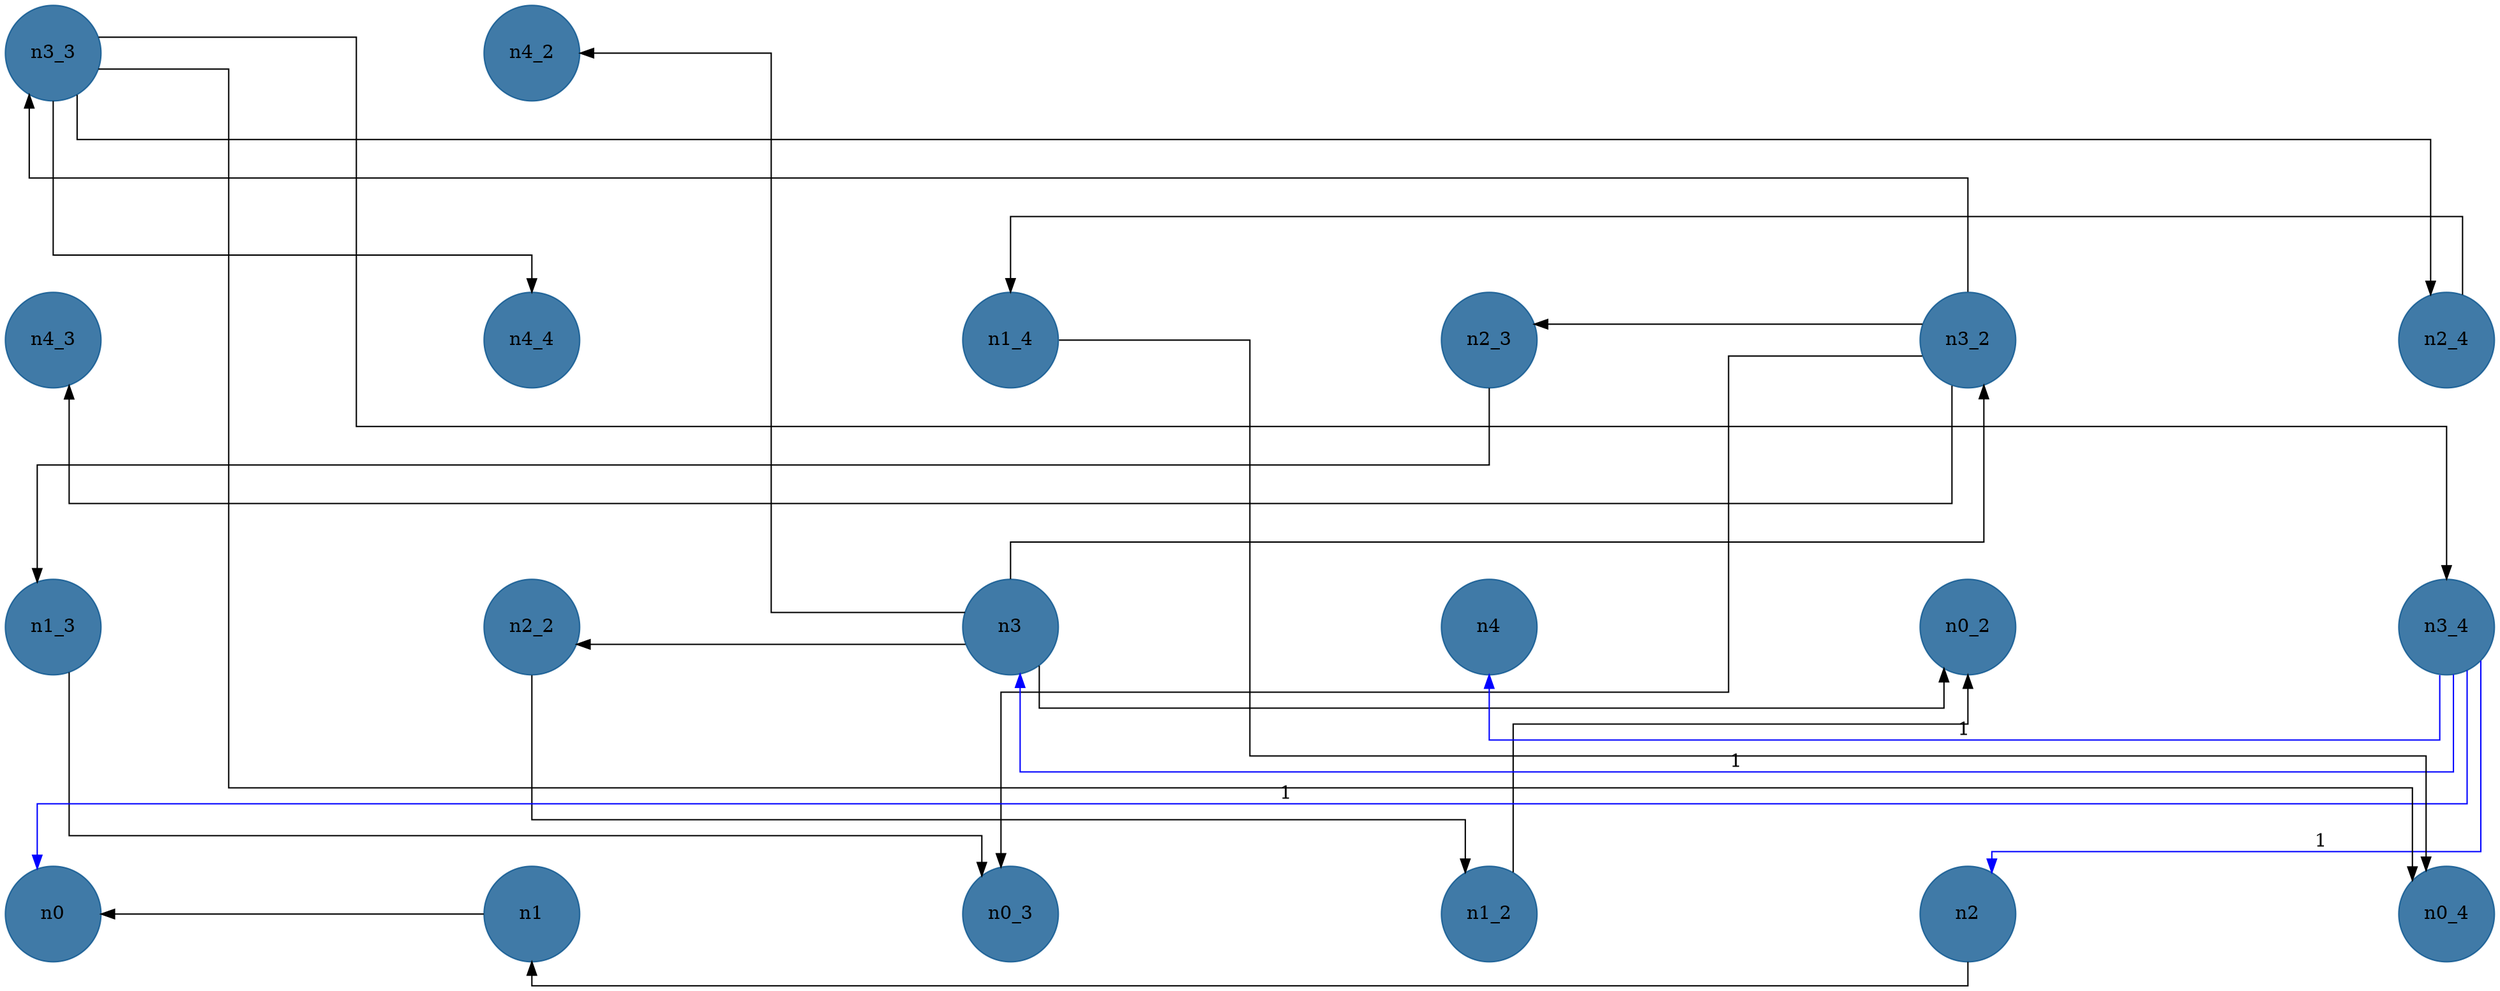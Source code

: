 //do not use DOT to generate pdf use NEATO or FDP
digraph{
layout="neato";
splines="ortho";
n0[shape="ellipse", style="filled", color="#004E8ABF", pos="0,0!", height="1", width="1"];
n1[shape="ellipse", style="filled", color="#004E8ABF", pos="5,0!", height="1", width="1"];
n1 -> n0;
n0_3[shape="ellipse", style="filled", color="#004E8ABF", pos="10,0!", height="1", width="1"];
n1_2[shape="ellipse", style="filled", color="#004E8ABF", pos="15,0!", height="1", width="1"];
n1_2 -> n0_2;
n2[shape="ellipse", style="filled", color="#004E8ABF", pos="20,0!", height="1", width="1"];
n2 -> n1;
n0_4[shape="ellipse", style="filled", color="#004E8ABF", pos="25,0!", height="1", width="1"];
n1_3[shape="ellipse", style="filled", color="#004E8ABF", pos="0,3!", height="1", width="1"];
n1_3 -> n0_3;
n2_2[shape="ellipse", style="filled", color="#004E8ABF", pos="5,3!", height="1", width="1"];
n2_2 -> n1_2;
n3[shape="ellipse", style="filled", color="#004E8ABF", pos="10,3!", height="1", width="1"];
n3 -> n3_2;
n3 -> n4_2;
n3 -> n2_2;
n3 -> n0_2;
n4[shape="ellipse", style="filled", color="#004E8ABF", pos="15,3!", height="1", width="1"];
n0_2[shape="ellipse", style="filled", color="#004E8ABF", pos="20,3!", height="1", width="1"];
n3_4[shape="ellipse", style="filled", color="#004E8ABF", pos="25,3!", height="1", width="1"];
n3_4 -> n0[constraint=false,color=blue,label="1"];
n3_4 -> n2[constraint=false,color=blue,label="1"];
n3_4 -> n3[constraint=false,color=blue,label="1"];
n3_4 -> n4[constraint=false,color=blue,label="1"];
n4_3[shape="ellipse", style="filled", color="#004E8ABF", pos="0,6!", height="1", width="1"];
n4_4[shape="ellipse", style="filled", color="#004E8ABF", pos="5,6!", height="1", width="1"];
n1_4[shape="ellipse", style="filled", color="#004E8ABF", pos="10,6!", height="1", width="1"];
n1_4 -> n0_4;
n2_3[shape="ellipse", style="filled", color="#004E8ABF", pos="15,6!", height="1", width="1"];
n2_3 -> n1_3;
n3_2[shape="ellipse", style="filled", color="#004E8ABF", pos="20,6!", height="1", width="1"];
n3_2 -> n4_3;
n3_2 -> n2_3;
n3_2 -> n3_3;
n3_2 -> n0_3;
n2_4[shape="ellipse", style="filled", color="#004E8ABF", pos="25,6!", height="1", width="1"];
n2_4 -> n1_4;
n3_3[shape="ellipse", style="filled", color="#004E8ABF", pos="0,9!", height="1", width="1"];
n3_3 -> n3_4;
n3_3 -> n4_4;
n3_3 -> n2_4;
n3_3 -> n0_4;
n4_2[shape="ellipse", style="filled", color="#004E8ABF", pos="5,9!", height="1", width="1"];
}